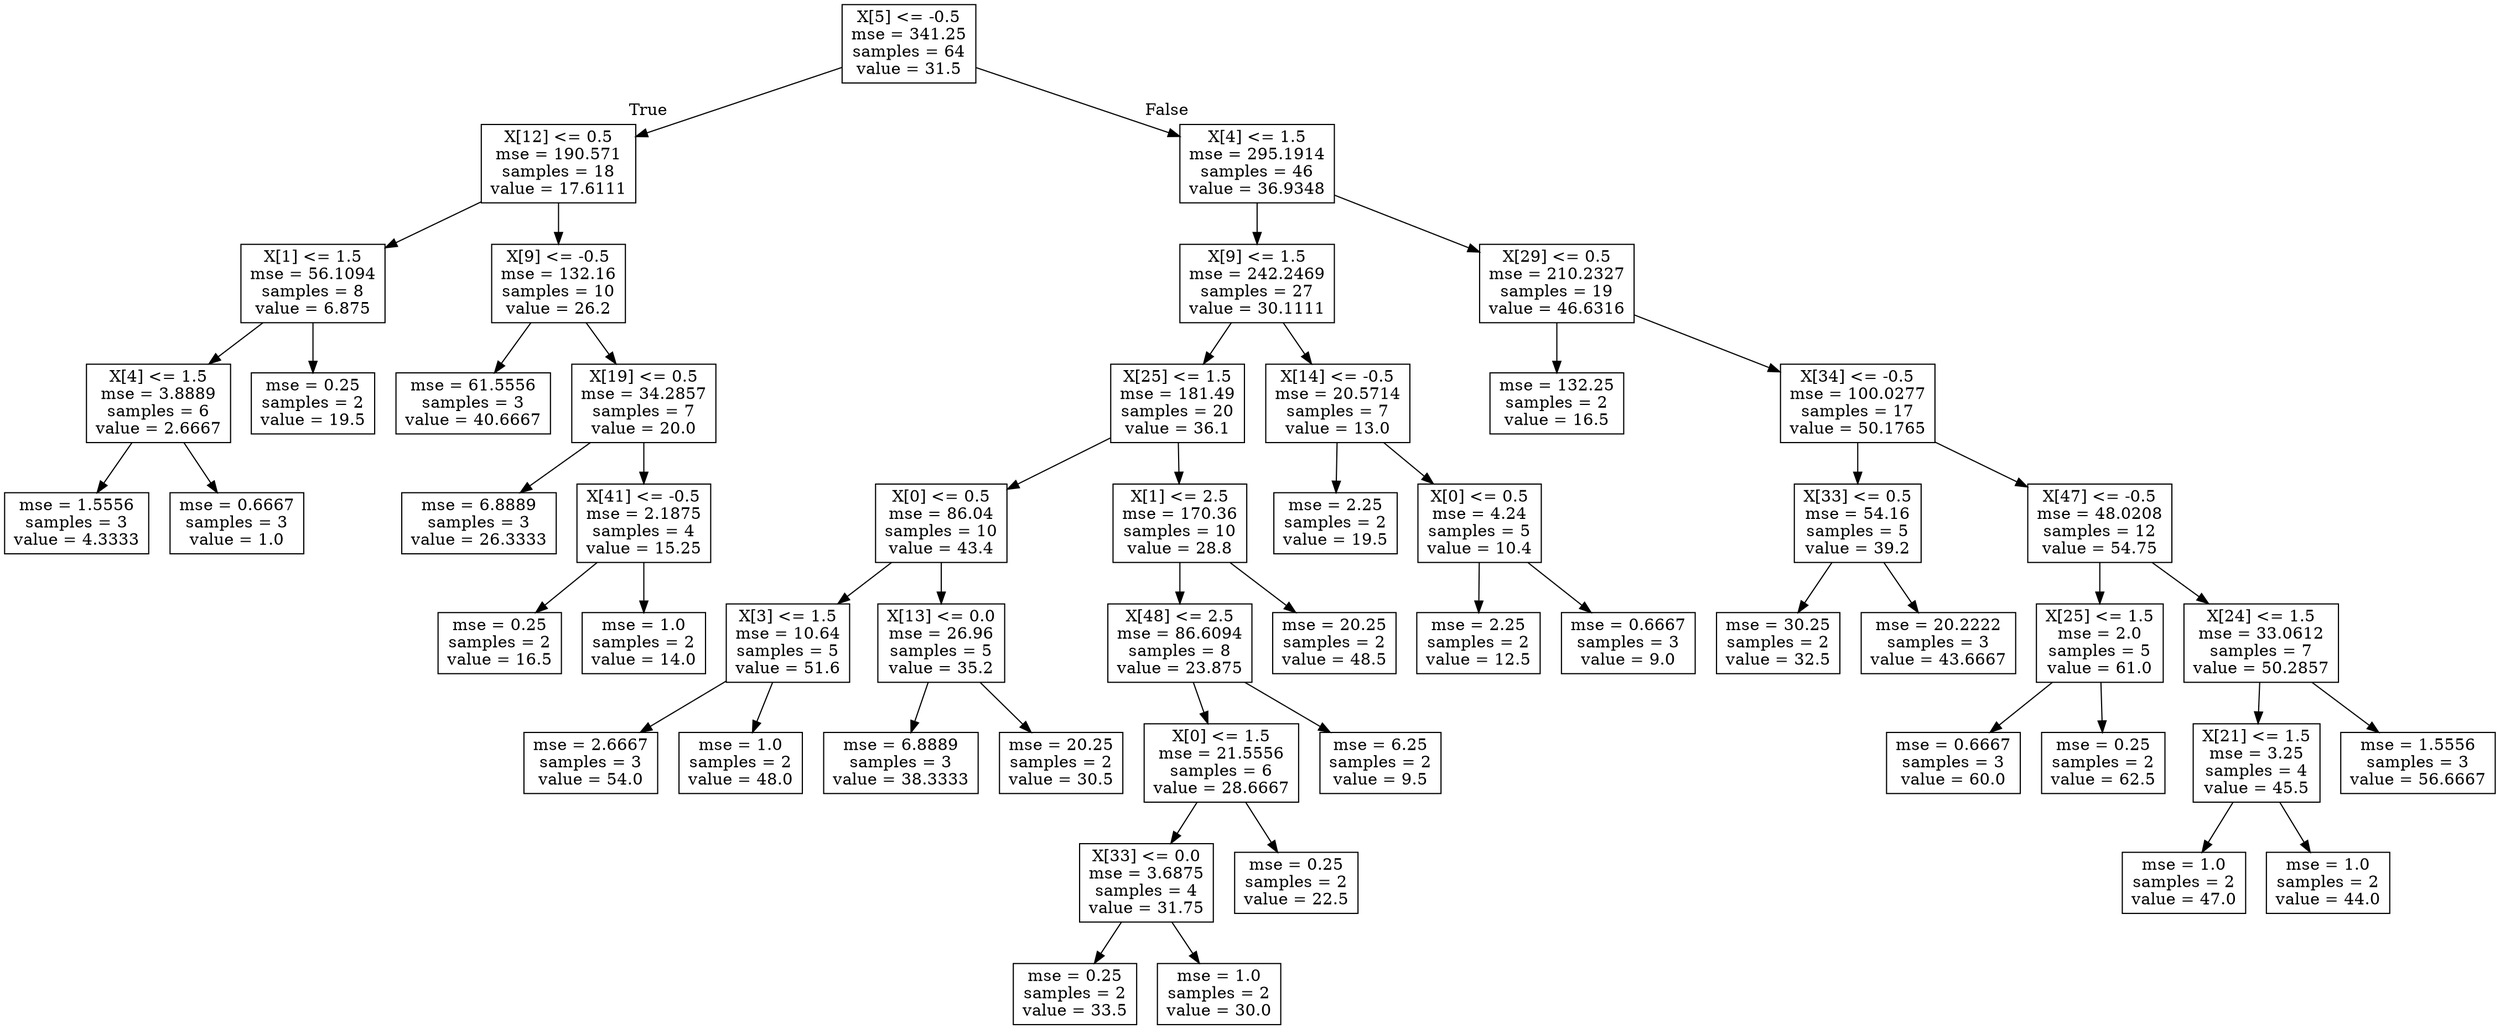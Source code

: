 digraph Tree {
node [shape=box] ;
0 [label="X[5] <= -0.5\nmse = 341.25\nsamples = 64\nvalue = 31.5"] ;
1 [label="X[12] <= 0.5\nmse = 190.571\nsamples = 18\nvalue = 17.6111"] ;
0 -> 1 [labeldistance=2.5, labelangle=45, headlabel="True"] ;
2 [label="X[1] <= 1.5\nmse = 56.1094\nsamples = 8\nvalue = 6.875"] ;
1 -> 2 ;
3 [label="X[4] <= 1.5\nmse = 3.8889\nsamples = 6\nvalue = 2.6667"] ;
2 -> 3 ;
4 [label="mse = 1.5556\nsamples = 3\nvalue = 4.3333"] ;
3 -> 4 ;
5 [label="mse = 0.6667\nsamples = 3\nvalue = 1.0"] ;
3 -> 5 ;
6 [label="mse = 0.25\nsamples = 2\nvalue = 19.5"] ;
2 -> 6 ;
7 [label="X[9] <= -0.5\nmse = 132.16\nsamples = 10\nvalue = 26.2"] ;
1 -> 7 ;
8 [label="mse = 61.5556\nsamples = 3\nvalue = 40.6667"] ;
7 -> 8 ;
9 [label="X[19] <= 0.5\nmse = 34.2857\nsamples = 7\nvalue = 20.0"] ;
7 -> 9 ;
10 [label="mse = 6.8889\nsamples = 3\nvalue = 26.3333"] ;
9 -> 10 ;
11 [label="X[41] <= -0.5\nmse = 2.1875\nsamples = 4\nvalue = 15.25"] ;
9 -> 11 ;
12 [label="mse = 0.25\nsamples = 2\nvalue = 16.5"] ;
11 -> 12 ;
13 [label="mse = 1.0\nsamples = 2\nvalue = 14.0"] ;
11 -> 13 ;
14 [label="X[4] <= 1.5\nmse = 295.1914\nsamples = 46\nvalue = 36.9348"] ;
0 -> 14 [labeldistance=2.5, labelangle=-45, headlabel="False"] ;
15 [label="X[9] <= 1.5\nmse = 242.2469\nsamples = 27\nvalue = 30.1111"] ;
14 -> 15 ;
16 [label="X[25] <= 1.5\nmse = 181.49\nsamples = 20\nvalue = 36.1"] ;
15 -> 16 ;
17 [label="X[0] <= 0.5\nmse = 86.04\nsamples = 10\nvalue = 43.4"] ;
16 -> 17 ;
18 [label="X[3] <= 1.5\nmse = 10.64\nsamples = 5\nvalue = 51.6"] ;
17 -> 18 ;
19 [label="mse = 2.6667\nsamples = 3\nvalue = 54.0"] ;
18 -> 19 ;
20 [label="mse = 1.0\nsamples = 2\nvalue = 48.0"] ;
18 -> 20 ;
21 [label="X[13] <= 0.0\nmse = 26.96\nsamples = 5\nvalue = 35.2"] ;
17 -> 21 ;
22 [label="mse = 6.8889\nsamples = 3\nvalue = 38.3333"] ;
21 -> 22 ;
23 [label="mse = 20.25\nsamples = 2\nvalue = 30.5"] ;
21 -> 23 ;
24 [label="X[1] <= 2.5\nmse = 170.36\nsamples = 10\nvalue = 28.8"] ;
16 -> 24 ;
25 [label="X[48] <= 2.5\nmse = 86.6094\nsamples = 8\nvalue = 23.875"] ;
24 -> 25 ;
26 [label="X[0] <= 1.5\nmse = 21.5556\nsamples = 6\nvalue = 28.6667"] ;
25 -> 26 ;
27 [label="X[33] <= 0.0\nmse = 3.6875\nsamples = 4\nvalue = 31.75"] ;
26 -> 27 ;
28 [label="mse = 0.25\nsamples = 2\nvalue = 33.5"] ;
27 -> 28 ;
29 [label="mse = 1.0\nsamples = 2\nvalue = 30.0"] ;
27 -> 29 ;
30 [label="mse = 0.25\nsamples = 2\nvalue = 22.5"] ;
26 -> 30 ;
31 [label="mse = 6.25\nsamples = 2\nvalue = 9.5"] ;
25 -> 31 ;
32 [label="mse = 20.25\nsamples = 2\nvalue = 48.5"] ;
24 -> 32 ;
33 [label="X[14] <= -0.5\nmse = 20.5714\nsamples = 7\nvalue = 13.0"] ;
15 -> 33 ;
34 [label="mse = 2.25\nsamples = 2\nvalue = 19.5"] ;
33 -> 34 ;
35 [label="X[0] <= 0.5\nmse = 4.24\nsamples = 5\nvalue = 10.4"] ;
33 -> 35 ;
36 [label="mse = 2.25\nsamples = 2\nvalue = 12.5"] ;
35 -> 36 ;
37 [label="mse = 0.6667\nsamples = 3\nvalue = 9.0"] ;
35 -> 37 ;
38 [label="X[29] <= 0.5\nmse = 210.2327\nsamples = 19\nvalue = 46.6316"] ;
14 -> 38 ;
39 [label="mse = 132.25\nsamples = 2\nvalue = 16.5"] ;
38 -> 39 ;
40 [label="X[34] <= -0.5\nmse = 100.0277\nsamples = 17\nvalue = 50.1765"] ;
38 -> 40 ;
41 [label="X[33] <= 0.5\nmse = 54.16\nsamples = 5\nvalue = 39.2"] ;
40 -> 41 ;
42 [label="mse = 30.25\nsamples = 2\nvalue = 32.5"] ;
41 -> 42 ;
43 [label="mse = 20.2222\nsamples = 3\nvalue = 43.6667"] ;
41 -> 43 ;
44 [label="X[47] <= -0.5\nmse = 48.0208\nsamples = 12\nvalue = 54.75"] ;
40 -> 44 ;
45 [label="X[25] <= 1.5\nmse = 2.0\nsamples = 5\nvalue = 61.0"] ;
44 -> 45 ;
46 [label="mse = 0.6667\nsamples = 3\nvalue = 60.0"] ;
45 -> 46 ;
47 [label="mse = 0.25\nsamples = 2\nvalue = 62.5"] ;
45 -> 47 ;
48 [label="X[24] <= 1.5\nmse = 33.0612\nsamples = 7\nvalue = 50.2857"] ;
44 -> 48 ;
49 [label="X[21] <= 1.5\nmse = 3.25\nsamples = 4\nvalue = 45.5"] ;
48 -> 49 ;
50 [label="mse = 1.0\nsamples = 2\nvalue = 47.0"] ;
49 -> 50 ;
51 [label="mse = 1.0\nsamples = 2\nvalue = 44.0"] ;
49 -> 51 ;
52 [label="mse = 1.5556\nsamples = 3\nvalue = 56.6667"] ;
48 -> 52 ;
}